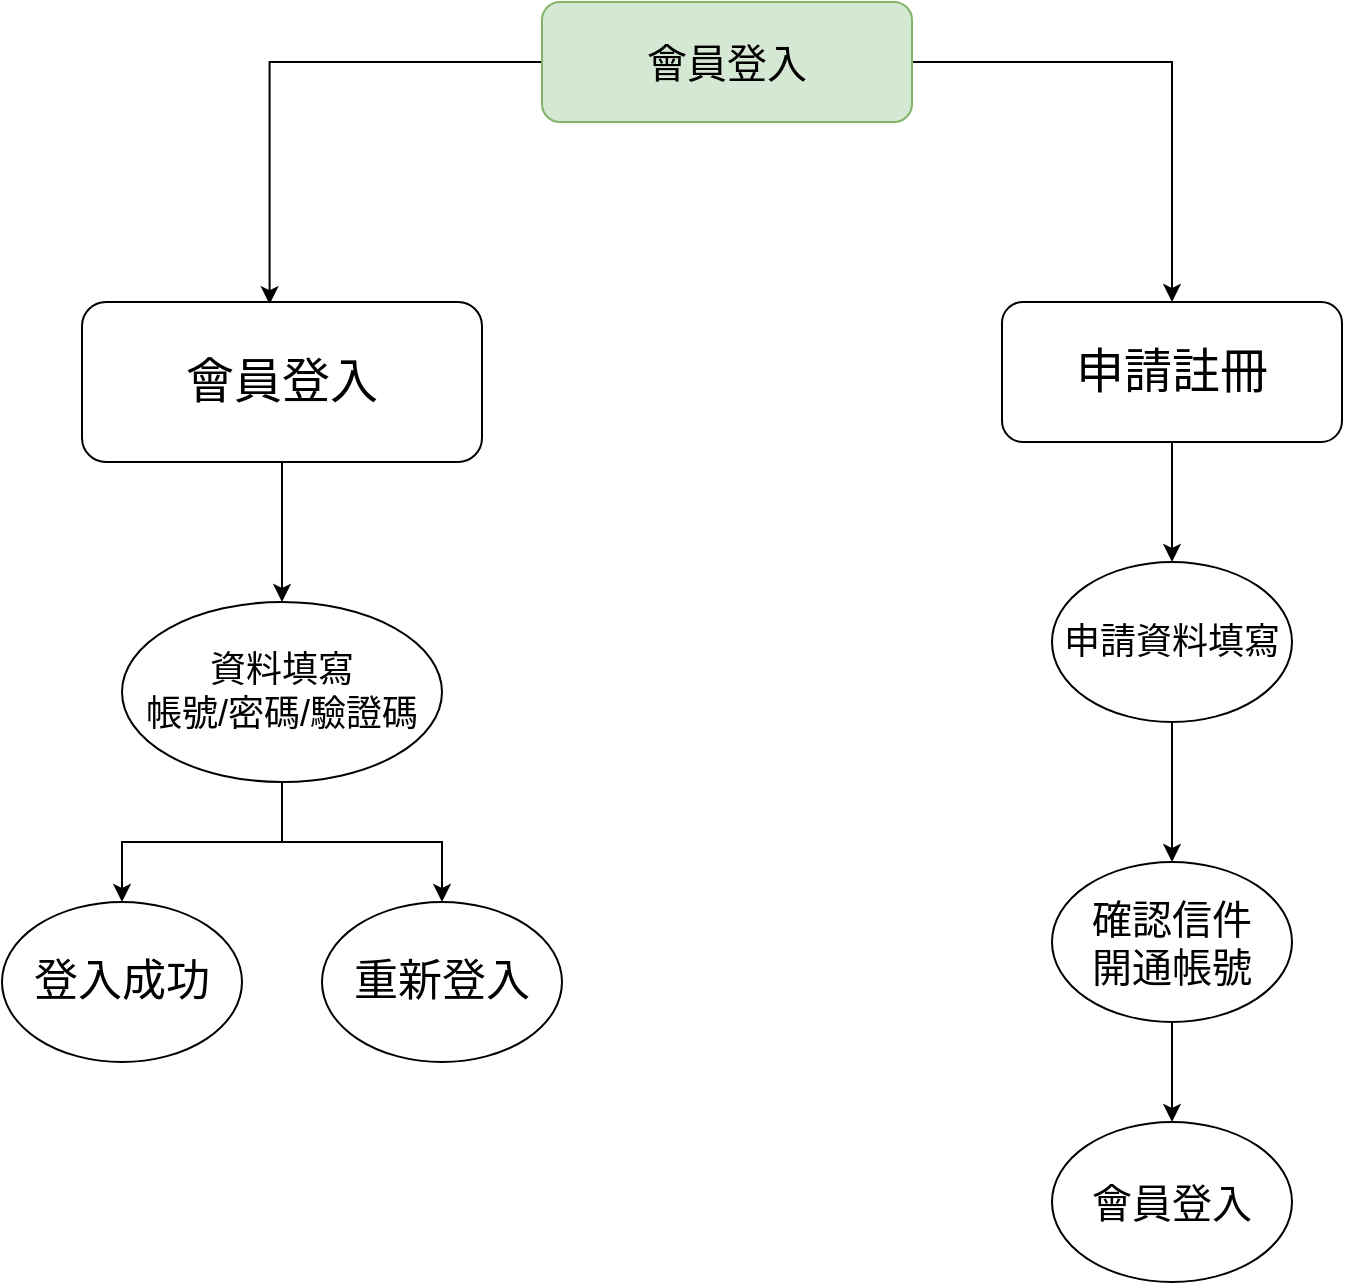 <mxfile version="13.9.6" type="device"><diagram id="SpoQVegtQUGYNtKl9MQ_" name="Page-1"><mxGraphModel dx="1389" dy="900" grid="1" gridSize="10" guides="1" tooltips="1" connect="1" arrows="1" fold="1" page="1" pageScale="1" pageWidth="1169" pageHeight="1654" math="0" shadow="0"><root><mxCell id="0"/><mxCell id="1" parent="0"/><mxCell id="vgLYjvMUUqP803uqj3ZV-9" style="edgeStyle=orthogonalEdgeStyle;rounded=0;orthogonalLoop=1;jettySize=auto;html=1;exitX=1;exitY=0.5;exitDx=0;exitDy=0;" edge="1" parent="1" source="vgLYjvMUUqP803uqj3ZV-1" target="vgLYjvMUUqP803uqj3ZV-4"><mxGeometry relative="1" as="geometry"/></mxCell><mxCell id="vgLYjvMUUqP803uqj3ZV-10" style="edgeStyle=orthogonalEdgeStyle;rounded=0;orthogonalLoop=1;jettySize=auto;html=1;exitX=0;exitY=0.5;exitDx=0;exitDy=0;entryX=0.469;entryY=0.014;entryDx=0;entryDy=0;entryPerimeter=0;" edge="1" parent="1" source="vgLYjvMUUqP803uqj3ZV-1" target="vgLYjvMUUqP803uqj3ZV-3"><mxGeometry relative="1" as="geometry"/></mxCell><mxCell id="vgLYjvMUUqP803uqj3ZV-1" value="&lt;font style=&quot;font-size: 20px&quot;&gt;會員登入&lt;/font&gt;" style="rounded=1;whiteSpace=wrap;html=1;fillColor=#d5e8d4;strokeColor=#82b366;" vertex="1" parent="1"><mxGeometry x="480" y="60" width="185" height="60" as="geometry"/></mxCell><mxCell id="vgLYjvMUUqP803uqj3ZV-15" style="edgeStyle=orthogonalEdgeStyle;rounded=0;orthogonalLoop=1;jettySize=auto;html=1;" edge="1" parent="1" source="vgLYjvMUUqP803uqj3ZV-3" target="vgLYjvMUUqP803uqj3ZV-6"><mxGeometry relative="1" as="geometry"/></mxCell><mxCell id="vgLYjvMUUqP803uqj3ZV-3" value="&lt;font style=&quot;font-size: 24px&quot;&gt;會員登入&lt;/font&gt;" style="rounded=1;whiteSpace=wrap;html=1;" vertex="1" parent="1"><mxGeometry x="250" y="210" width="200" height="80" as="geometry"/></mxCell><mxCell id="vgLYjvMUUqP803uqj3ZV-21" style="edgeStyle=orthogonalEdgeStyle;rounded=0;orthogonalLoop=1;jettySize=auto;html=1;" edge="1" parent="1" source="vgLYjvMUUqP803uqj3ZV-4" target="vgLYjvMUUqP803uqj3ZV-18"><mxGeometry relative="1" as="geometry"/></mxCell><mxCell id="vgLYjvMUUqP803uqj3ZV-4" value="&lt;font style=&quot;font-size: 24px&quot;&gt;申請註冊&lt;/font&gt;" style="rounded=1;whiteSpace=wrap;html=1;" vertex="1" parent="1"><mxGeometry x="710" y="210" width="170" height="70" as="geometry"/></mxCell><mxCell id="vgLYjvMUUqP803uqj3ZV-13" style="edgeStyle=orthogonalEdgeStyle;rounded=0;orthogonalLoop=1;jettySize=auto;html=1;" edge="1" parent="1" source="vgLYjvMUUqP803uqj3ZV-6" target="vgLYjvMUUqP803uqj3ZV-11"><mxGeometry relative="1" as="geometry"/></mxCell><mxCell id="vgLYjvMUUqP803uqj3ZV-14" style="edgeStyle=orthogonalEdgeStyle;rounded=0;orthogonalLoop=1;jettySize=auto;html=1;entryX=0.5;entryY=0;entryDx=0;entryDy=0;" edge="1" parent="1" source="vgLYjvMUUqP803uqj3ZV-6" target="vgLYjvMUUqP803uqj3ZV-12"><mxGeometry relative="1" as="geometry"/></mxCell><mxCell id="vgLYjvMUUqP803uqj3ZV-6" value="&lt;font style=&quot;font-size: 18px&quot;&gt;資料填寫&lt;br&gt;帳號/密碼/驗證碼&lt;/font&gt;" style="ellipse;whiteSpace=wrap;html=1;" vertex="1" parent="1"><mxGeometry x="270" y="360" width="160" height="90" as="geometry"/></mxCell><mxCell id="vgLYjvMUUqP803uqj3ZV-11" value="&lt;font style=&quot;font-size: 22px&quot;&gt;登入成功&lt;/font&gt;" style="ellipse;whiteSpace=wrap;html=1;" vertex="1" parent="1"><mxGeometry x="210" y="510" width="120" height="80" as="geometry"/></mxCell><mxCell id="vgLYjvMUUqP803uqj3ZV-12" value="&lt;font style=&quot;font-size: 22px&quot;&gt;重新登入&lt;/font&gt;" style="ellipse;whiteSpace=wrap;html=1;" vertex="1" parent="1"><mxGeometry x="370" y="510" width="120" height="80" as="geometry"/></mxCell><mxCell id="vgLYjvMUUqP803uqj3ZV-16" style="edgeStyle=orthogonalEdgeStyle;rounded=0;orthogonalLoop=1;jettySize=auto;html=1;exitX=0.5;exitY=1;exitDx=0;exitDy=0;" edge="1" parent="1" source="vgLYjvMUUqP803uqj3ZV-6" target="vgLYjvMUUqP803uqj3ZV-6"><mxGeometry relative="1" as="geometry"/></mxCell><mxCell id="vgLYjvMUUqP803uqj3ZV-22" style="edgeStyle=orthogonalEdgeStyle;rounded=0;orthogonalLoop=1;jettySize=auto;html=1;entryX=0.5;entryY=0;entryDx=0;entryDy=0;" edge="1" parent="1" source="vgLYjvMUUqP803uqj3ZV-18" target="vgLYjvMUUqP803uqj3ZV-20"><mxGeometry relative="1" as="geometry"/></mxCell><mxCell id="vgLYjvMUUqP803uqj3ZV-18" value="&lt;font style=&quot;font-size: 18px&quot;&gt;申請資料填寫&lt;/font&gt;" style="ellipse;whiteSpace=wrap;html=1;" vertex="1" parent="1"><mxGeometry x="735" y="340" width="120" height="80" as="geometry"/></mxCell><mxCell id="vgLYjvMUUqP803uqj3ZV-19" value="&lt;font style=&quot;font-size: 20px&quot;&gt;會員登入&lt;/font&gt;" style="ellipse;whiteSpace=wrap;html=1;" vertex="1" parent="1"><mxGeometry x="735" y="620" width="120" height="80" as="geometry"/></mxCell><mxCell id="vgLYjvMUUqP803uqj3ZV-23" style="edgeStyle=orthogonalEdgeStyle;rounded=0;orthogonalLoop=1;jettySize=auto;html=1;entryX=0.5;entryY=0;entryDx=0;entryDy=0;" edge="1" parent="1" source="vgLYjvMUUqP803uqj3ZV-20" target="vgLYjvMUUqP803uqj3ZV-19"><mxGeometry relative="1" as="geometry"/></mxCell><mxCell id="vgLYjvMUUqP803uqj3ZV-20" value="&lt;font style=&quot;font-size: 20px&quot;&gt;確認信件&lt;br&gt;開通帳號&lt;/font&gt;" style="ellipse;whiteSpace=wrap;html=1;" vertex="1" parent="1"><mxGeometry x="735" y="490" width="120" height="80" as="geometry"/></mxCell></root></mxGraphModel></diagram></mxfile>